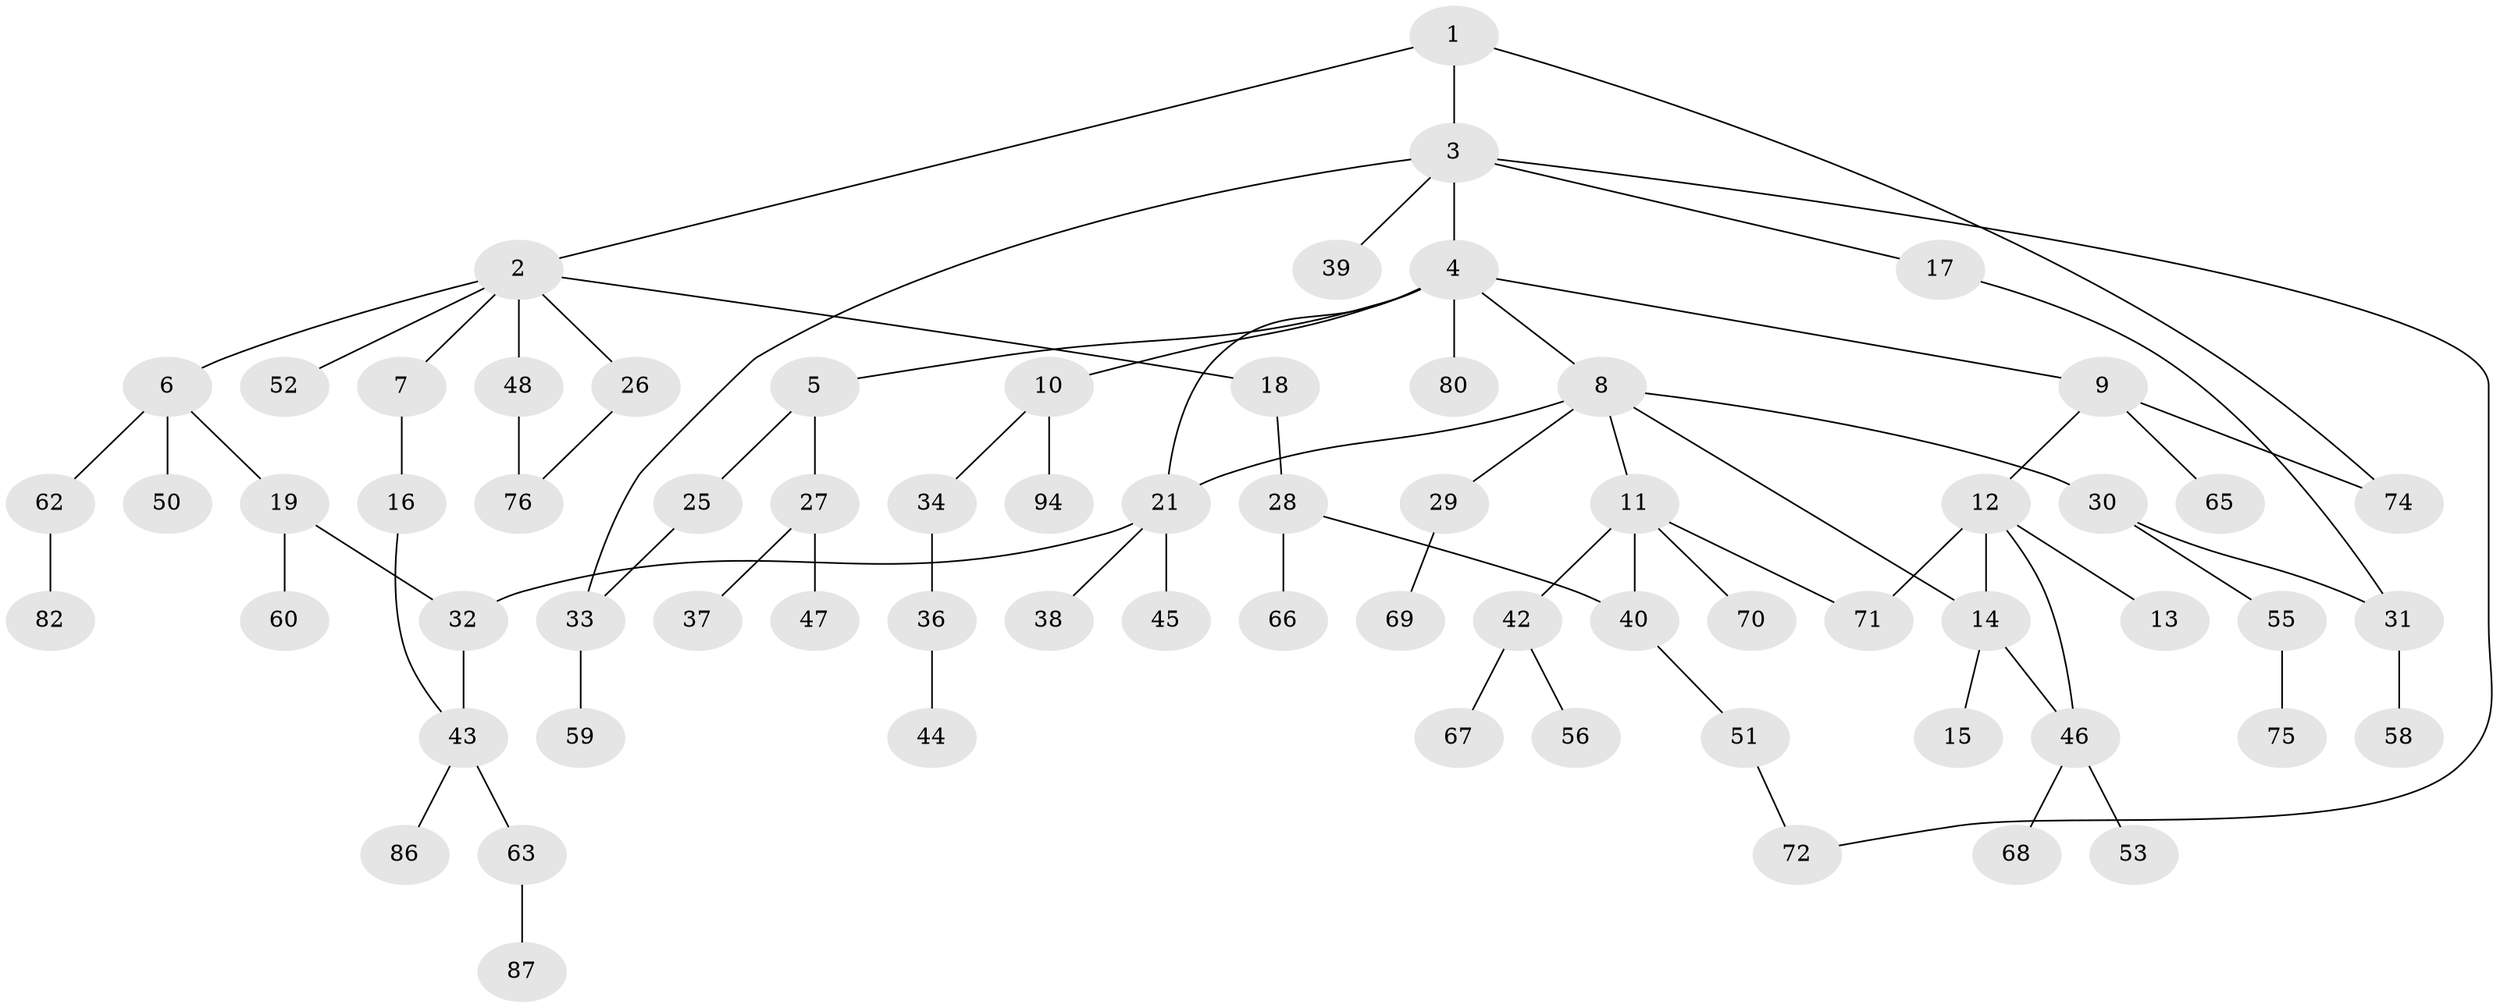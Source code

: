 // original degree distribution, {3: 0.13131313131313133, 7: 0.020202020202020204, 6: 0.030303030303030304, 4: 0.12121212121212122, 2: 0.30303030303030304, 5: 0.010101010101010102, 1: 0.3838383838383838}
// Generated by graph-tools (version 1.1) at 2025/16/03/04/25 18:16:56]
// undirected, 69 vertices, 80 edges
graph export_dot {
graph [start="1"]
  node [color=gray90,style=filled];
  1;
  2;
  3;
  4;
  5;
  6;
  7;
  8 [super="+20"];
  9 [super="+24"];
  10;
  11;
  12 [super="+35+73+23+64"];
  13;
  14;
  15;
  16;
  17;
  18;
  19;
  21 [super="+22"];
  25;
  26 [super="+83+79"];
  27;
  28 [super="+88"];
  29;
  30;
  31 [super="+41+49"];
  32 [super="+54"];
  33;
  34;
  36;
  37;
  38;
  39;
  40 [super="+57+98"];
  42;
  43;
  44;
  45;
  46;
  47 [super="+95"];
  48;
  50 [super="+90"];
  51;
  52 [super="+93+85"];
  53;
  55 [super="+97"];
  56;
  58;
  59;
  60;
  62 [super="+77+78+81"];
  63;
  65;
  66;
  67;
  68;
  69;
  70;
  71 [super="+91"];
  72;
  74;
  75;
  76;
  80;
  82 [super="+96"];
  86;
  87;
  94;
  1 -- 2;
  1 -- 3;
  1 -- 74;
  2 -- 6;
  2 -- 7;
  2 -- 18;
  2 -- 26;
  2 -- 48;
  2 -- 52;
  3 -- 4;
  3 -- 17;
  3 -- 39;
  3 -- 72;
  3 -- 33;
  4 -- 5;
  4 -- 8;
  4 -- 9;
  4 -- 10;
  4 -- 80;
  4 -- 21;
  5 -- 25;
  5 -- 27;
  6 -- 19;
  6 -- 50;
  6 -- 62;
  7 -- 16;
  8 -- 11;
  8 -- 14;
  8 -- 21;
  8 -- 29;
  8 -- 30;
  9 -- 12;
  9 -- 65;
  9 -- 74;
  10 -- 34;
  10 -- 94;
  11 -- 42;
  11 -- 70;
  11 -- 71;
  11 -- 40;
  12 -- 13;
  12 -- 14;
  12 -- 71;
  12 -- 46;
  14 -- 15;
  14 -- 46;
  16 -- 43;
  17 -- 31;
  18 -- 28;
  19 -- 32 [weight=2];
  19 -- 60;
  21 -- 38;
  21 -- 45;
  21 -- 32;
  25 -- 33;
  26 -- 76;
  27 -- 37;
  27 -- 47;
  28 -- 40;
  28 -- 66;
  29 -- 69;
  30 -- 55;
  30 -- 31;
  31 -- 58;
  32 -- 43;
  33 -- 59;
  34 -- 36;
  36 -- 44;
  40 -- 51;
  42 -- 56;
  42 -- 67;
  43 -- 63;
  43 -- 86;
  46 -- 53;
  46 -- 68;
  48 -- 76;
  51 -- 72;
  55 -- 75;
  62 -- 82;
  63 -- 87;
}
